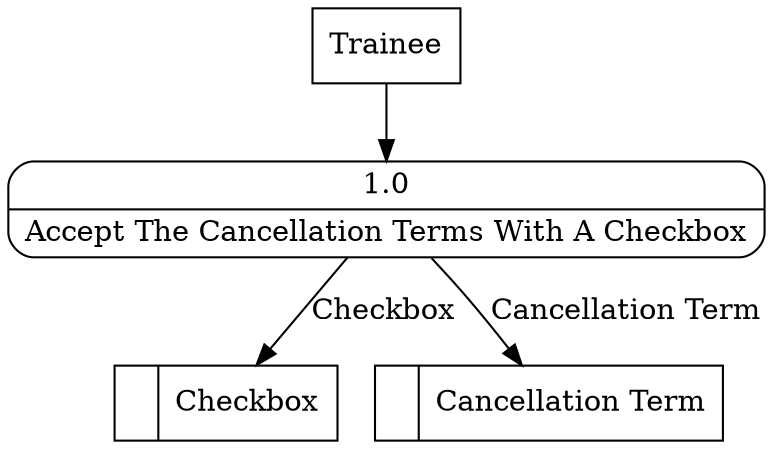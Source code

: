 digraph dfd2{ 
node[shape=record]
200 [label="<f0>  |<f1> Checkbox " ];
201 [label="<f0>  |<f1> Cancellation Term " ];
202 [label="Trainee" shape=box];
203 [label="{<f0> 1.0|<f1> Accept The Cancellation Terms With A Checkbox }" shape=Mrecord];
202 -> 203
203 -> 201 [label="Cancellation Term"]
203 -> 200 [label="Checkbox"]
}